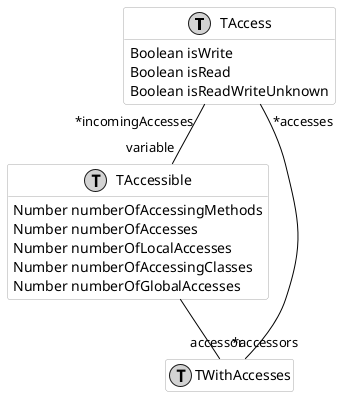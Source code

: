 @startumlhide empty membersskinparam class {  BackgroundColor white  ArrowColor black  BorderColor darkGray}class TAccess << (T,lightGrey) >> {  Boolean isWrite  Boolean isRead  Boolean isReadWriteUnknown}class TAccessible << (T,lightGrey) >> {  Number numberOfAccessingMethods  Number numberOfAccesses  Number numberOfLocalAccesses  Number numberOfAccessingClasses  Number numberOfGlobalAccesses}class TWithAccesses << (T,lightGrey) >> {}TAccess " *incomingAccesses" -- "variable" TAccessibleTAccess " *accesses" -- "accessor" TWithAccessesTAccessible -- " *accessors" TWithAccesses@enduml